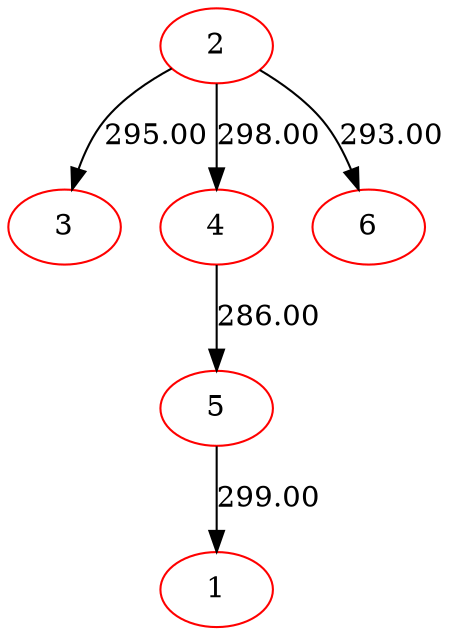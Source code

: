 digraph {
2[color=red]
3[color=red]
2->3[label=295.00]
4[color=red]
5[color=red]
1[color=red]
5->1[label=299.00]
4->5[label=286.00]
2->4[label=298.00]
6[color=red]
2->6[label=293.00]
}